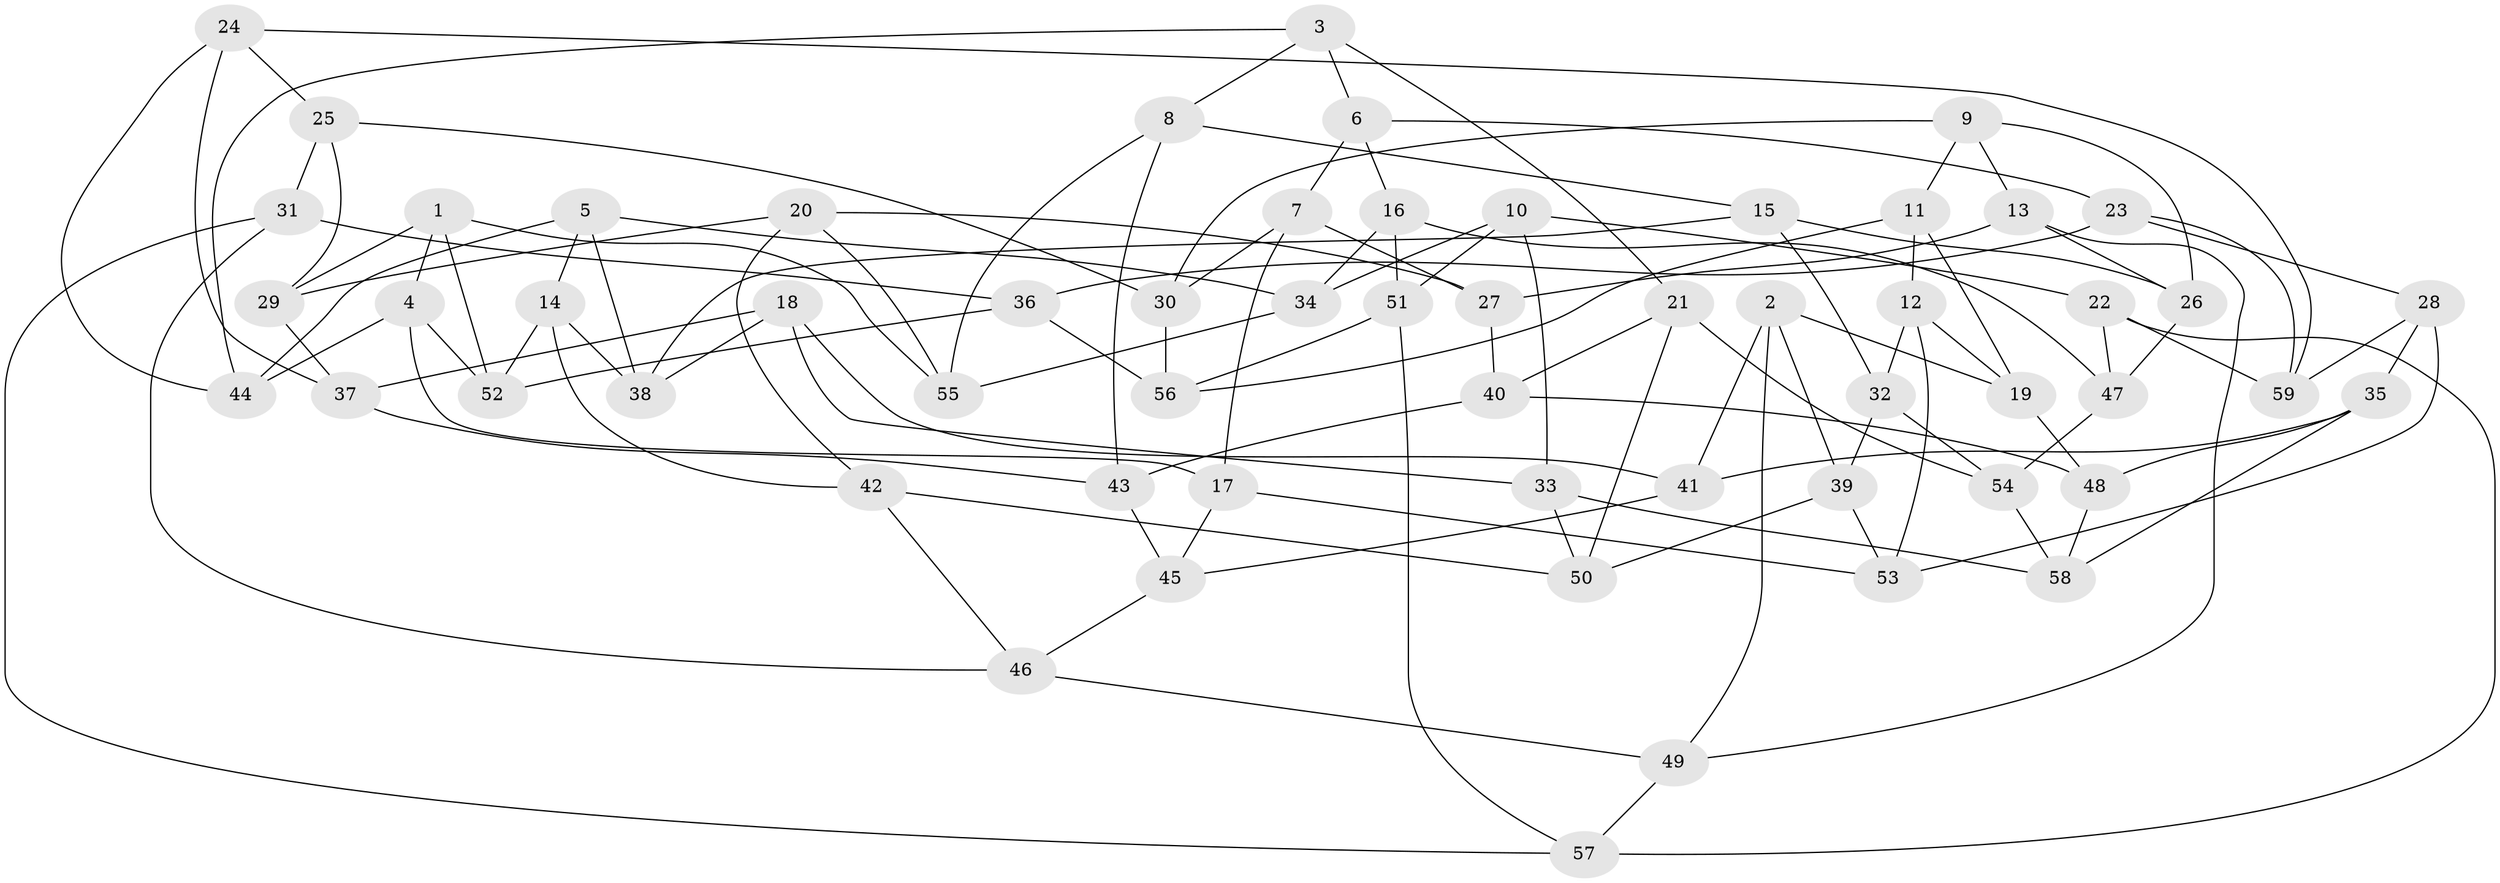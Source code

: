 // Generated by graph-tools (version 1.1) at 2025/50/03/09/25 03:50:46]
// undirected, 59 vertices, 118 edges
graph export_dot {
graph [start="1"]
  node [color=gray90,style=filled];
  1;
  2;
  3;
  4;
  5;
  6;
  7;
  8;
  9;
  10;
  11;
  12;
  13;
  14;
  15;
  16;
  17;
  18;
  19;
  20;
  21;
  22;
  23;
  24;
  25;
  26;
  27;
  28;
  29;
  30;
  31;
  32;
  33;
  34;
  35;
  36;
  37;
  38;
  39;
  40;
  41;
  42;
  43;
  44;
  45;
  46;
  47;
  48;
  49;
  50;
  51;
  52;
  53;
  54;
  55;
  56;
  57;
  58;
  59;
  1 -- 55;
  1 -- 52;
  1 -- 29;
  1 -- 4;
  2 -- 39;
  2 -- 19;
  2 -- 49;
  2 -- 41;
  3 -- 44;
  3 -- 21;
  3 -- 6;
  3 -- 8;
  4 -- 17;
  4 -- 52;
  4 -- 44;
  5 -- 14;
  5 -- 38;
  5 -- 34;
  5 -- 44;
  6 -- 23;
  6 -- 7;
  6 -- 16;
  7 -- 30;
  7 -- 27;
  7 -- 17;
  8 -- 55;
  8 -- 43;
  8 -- 15;
  9 -- 26;
  9 -- 13;
  9 -- 11;
  9 -- 30;
  10 -- 51;
  10 -- 34;
  10 -- 33;
  10 -- 22;
  11 -- 19;
  11 -- 56;
  11 -- 12;
  12 -- 53;
  12 -- 19;
  12 -- 32;
  13 -- 26;
  13 -- 49;
  13 -- 27;
  14 -- 38;
  14 -- 52;
  14 -- 42;
  15 -- 32;
  15 -- 26;
  15 -- 38;
  16 -- 51;
  16 -- 34;
  16 -- 47;
  17 -- 45;
  17 -- 53;
  18 -- 38;
  18 -- 33;
  18 -- 41;
  18 -- 37;
  19 -- 48;
  20 -- 42;
  20 -- 55;
  20 -- 29;
  20 -- 27;
  21 -- 50;
  21 -- 40;
  21 -- 54;
  22 -- 57;
  22 -- 47;
  22 -- 59;
  23 -- 28;
  23 -- 59;
  23 -- 36;
  24 -- 44;
  24 -- 37;
  24 -- 25;
  24 -- 59;
  25 -- 30;
  25 -- 31;
  25 -- 29;
  26 -- 47;
  27 -- 40;
  28 -- 53;
  28 -- 35;
  28 -- 59;
  29 -- 37;
  30 -- 56;
  31 -- 46;
  31 -- 57;
  31 -- 36;
  32 -- 39;
  32 -- 54;
  33 -- 58;
  33 -- 50;
  34 -- 55;
  35 -- 48;
  35 -- 41;
  35 -- 58;
  36 -- 52;
  36 -- 56;
  37 -- 43;
  39 -- 50;
  39 -- 53;
  40 -- 43;
  40 -- 48;
  41 -- 45;
  42 -- 50;
  42 -- 46;
  43 -- 45;
  45 -- 46;
  46 -- 49;
  47 -- 54;
  48 -- 58;
  49 -- 57;
  51 -- 57;
  51 -- 56;
  54 -- 58;
}

